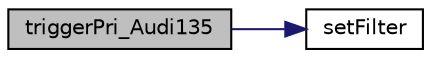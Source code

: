 digraph "triggerPri_Audi135"
{
 // LATEX_PDF_SIZE
  edge [fontname="Helvetica",fontsize="10",labelfontname="Helvetica",labelfontsize="10"];
  node [fontname="Helvetica",fontsize="10",shape=record];
  rankdir="LR";
  Node87 [label="triggerPri_Audi135",height=0.2,width=0.4,color="black", fillcolor="grey75", style="filled", fontcolor="black",tooltip=" "];
  Node87 -> Node88 [color="midnightblue",fontsize="10",style="solid",fontname="Helvetica"];
  Node88 [label="setFilter",height=0.2,width=0.4,color="black", fillcolor="white", style="filled",URL="$decoders_8ino.html#a7e47fa64b01c6c1908f133f37313b25e",tooltip=" "];
}
